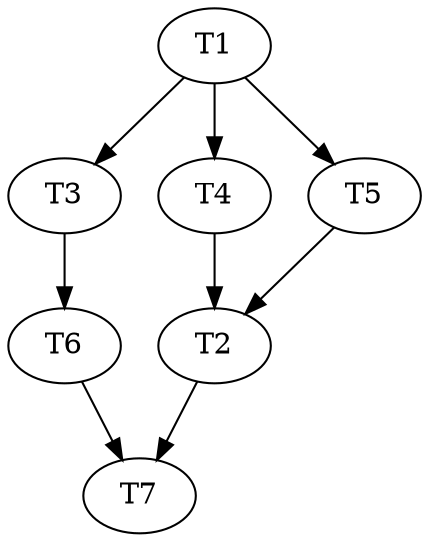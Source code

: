 strict digraph  {
	T1	 [ACT=3];
	T3	 [ACT=4];
	T1 -> T3	 [comm=1];
	T4	 [ACT=2];
	T1 -> T4	 [comm=5];
	T5	 [ACT=6];
	T1 -> T5	 [comm=6];
	T2	 [ACT=7];
	T7	 [ACT=2];
	T2 -> T7	 [comm=3];
	T6	 [ACT=4];
	T3 -> T6	 [comm=7];
	T4 -> T2	 [comm=4];
	T5 -> T2	 [comm=2];
	T6 -> T7	 [comm=8];
}
